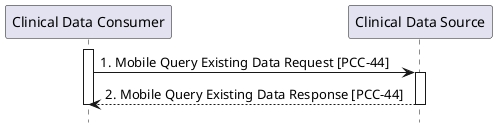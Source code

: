 @startuml
skinparam svgDimensionStyle false
hide footbox
participant "Clinical Data Consumer" as Client
participant "Clinical Data Source" as Server
activate "Client"
"Client" -> "Server" : 1. Mobile Query Existing Data Request [PCC-44]
activate "Server"
"Server" --> "Client" : 2. Mobile Query Existing Data Response [PCC-44]
deactivate "Client"
deactivate "Server"
@enduml
